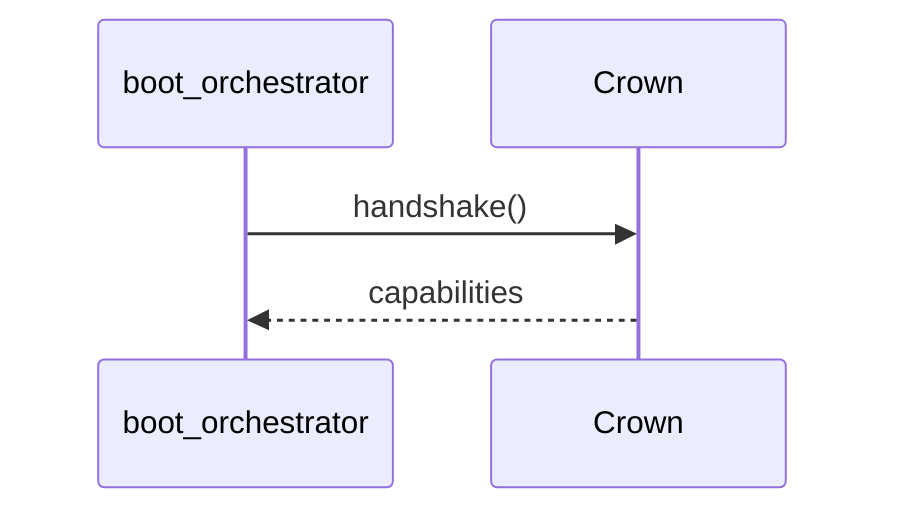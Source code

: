 sequenceDiagram
    participant B as boot_orchestrator
    participant C as Crown
    B->>C: handshake()
    C-->>B: capabilities